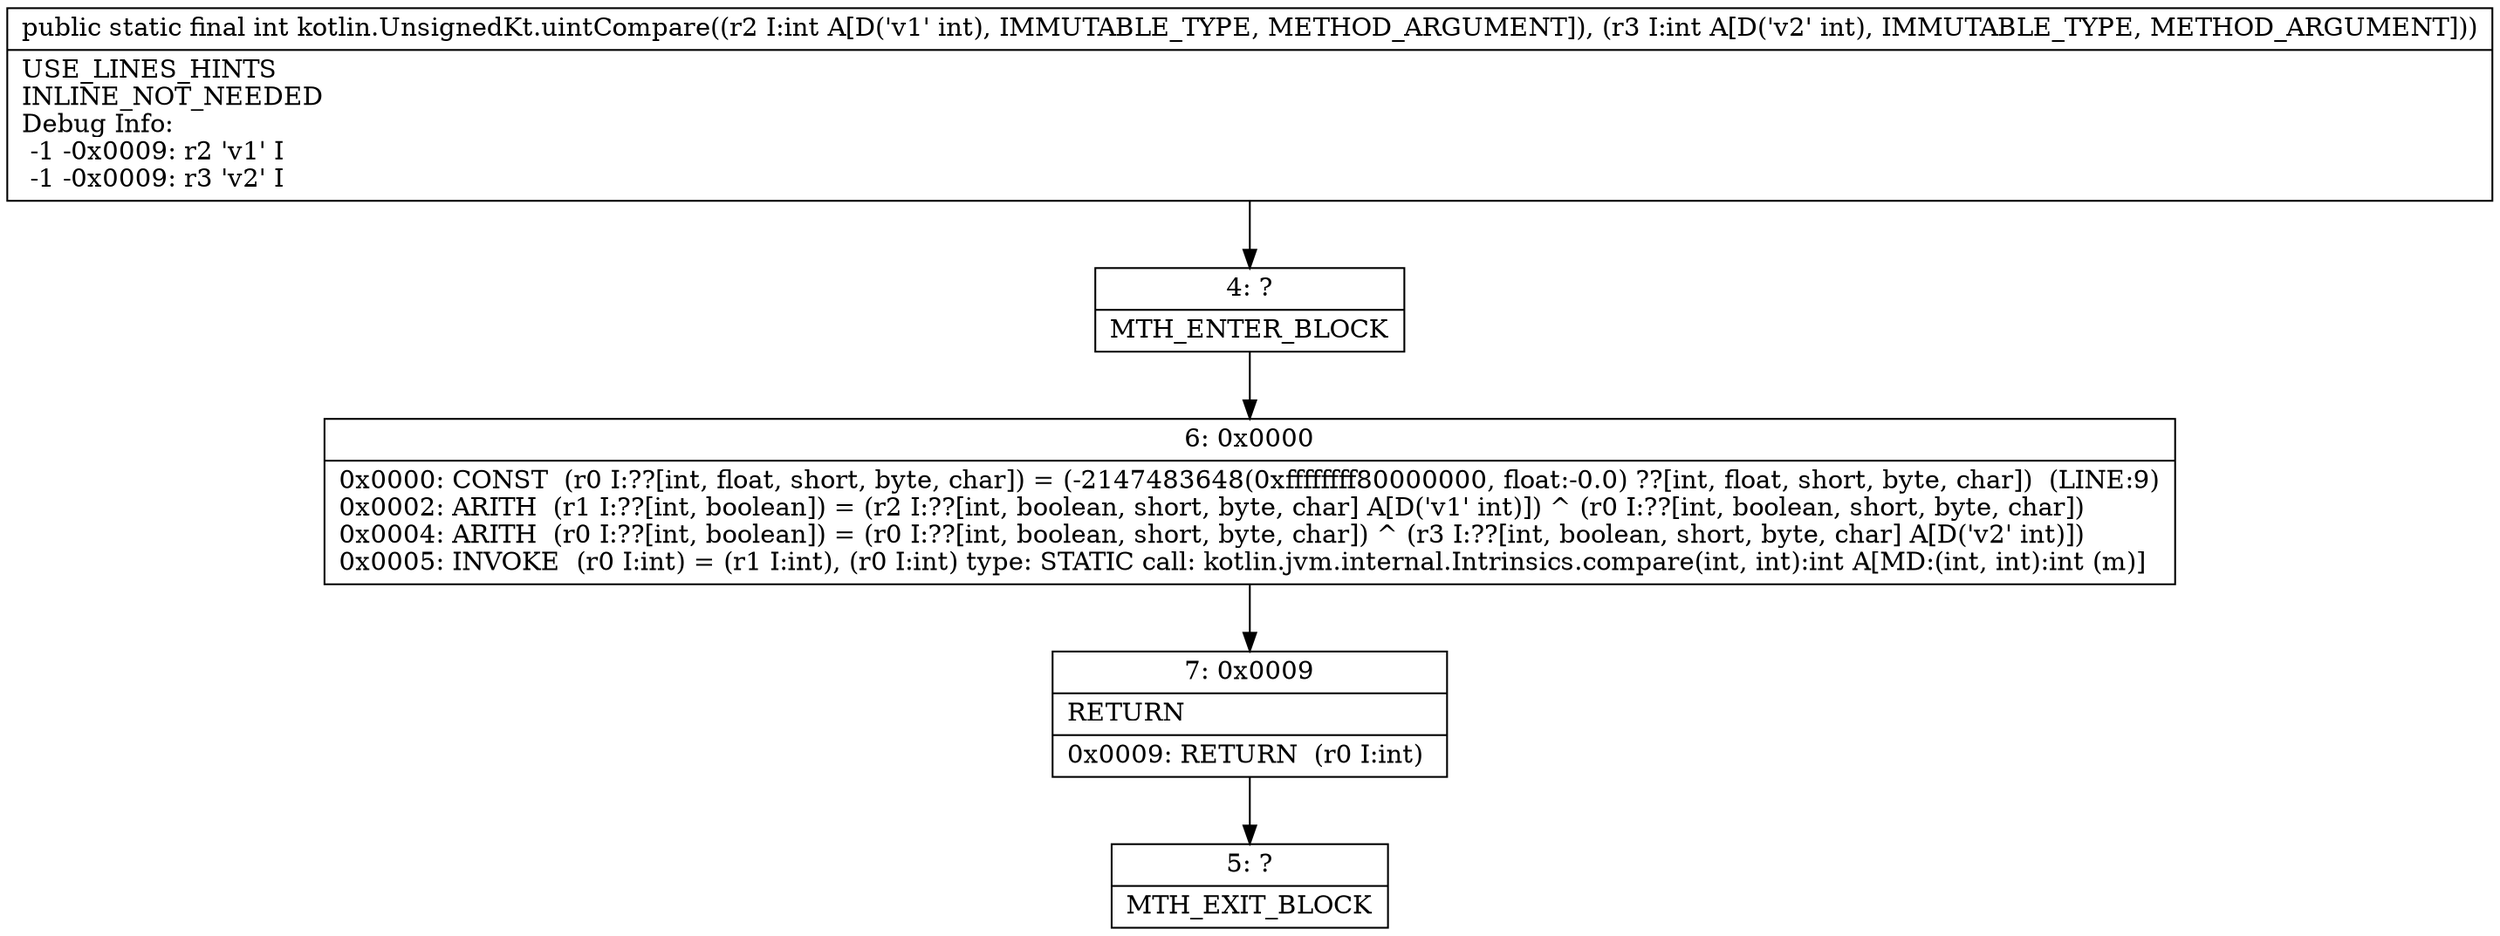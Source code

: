 digraph "CFG forkotlin.UnsignedKt.uintCompare(II)I" {
Node_4 [shape=record,label="{4\:\ ?|MTH_ENTER_BLOCK\l}"];
Node_6 [shape=record,label="{6\:\ 0x0000|0x0000: CONST  (r0 I:??[int, float, short, byte, char]) = (\-2147483648(0xffffffff80000000, float:\-0.0) ??[int, float, short, byte, char])  (LINE:9)\l0x0002: ARITH  (r1 I:??[int, boolean]) = (r2 I:??[int, boolean, short, byte, char] A[D('v1' int)]) ^ (r0 I:??[int, boolean, short, byte, char]) \l0x0004: ARITH  (r0 I:??[int, boolean]) = (r0 I:??[int, boolean, short, byte, char]) ^ (r3 I:??[int, boolean, short, byte, char] A[D('v2' int)]) \l0x0005: INVOKE  (r0 I:int) = (r1 I:int), (r0 I:int) type: STATIC call: kotlin.jvm.internal.Intrinsics.compare(int, int):int A[MD:(int, int):int (m)]\l}"];
Node_7 [shape=record,label="{7\:\ 0x0009|RETURN\l|0x0009: RETURN  (r0 I:int) \l}"];
Node_5 [shape=record,label="{5\:\ ?|MTH_EXIT_BLOCK\l}"];
MethodNode[shape=record,label="{public static final int kotlin.UnsignedKt.uintCompare((r2 I:int A[D('v1' int), IMMUTABLE_TYPE, METHOD_ARGUMENT]), (r3 I:int A[D('v2' int), IMMUTABLE_TYPE, METHOD_ARGUMENT]))  | USE_LINES_HINTS\lINLINE_NOT_NEEDED\lDebug Info:\l  \-1 \-0x0009: r2 'v1' I\l  \-1 \-0x0009: r3 'v2' I\l}"];
MethodNode -> Node_4;Node_4 -> Node_6;
Node_6 -> Node_7;
Node_7 -> Node_5;
}

